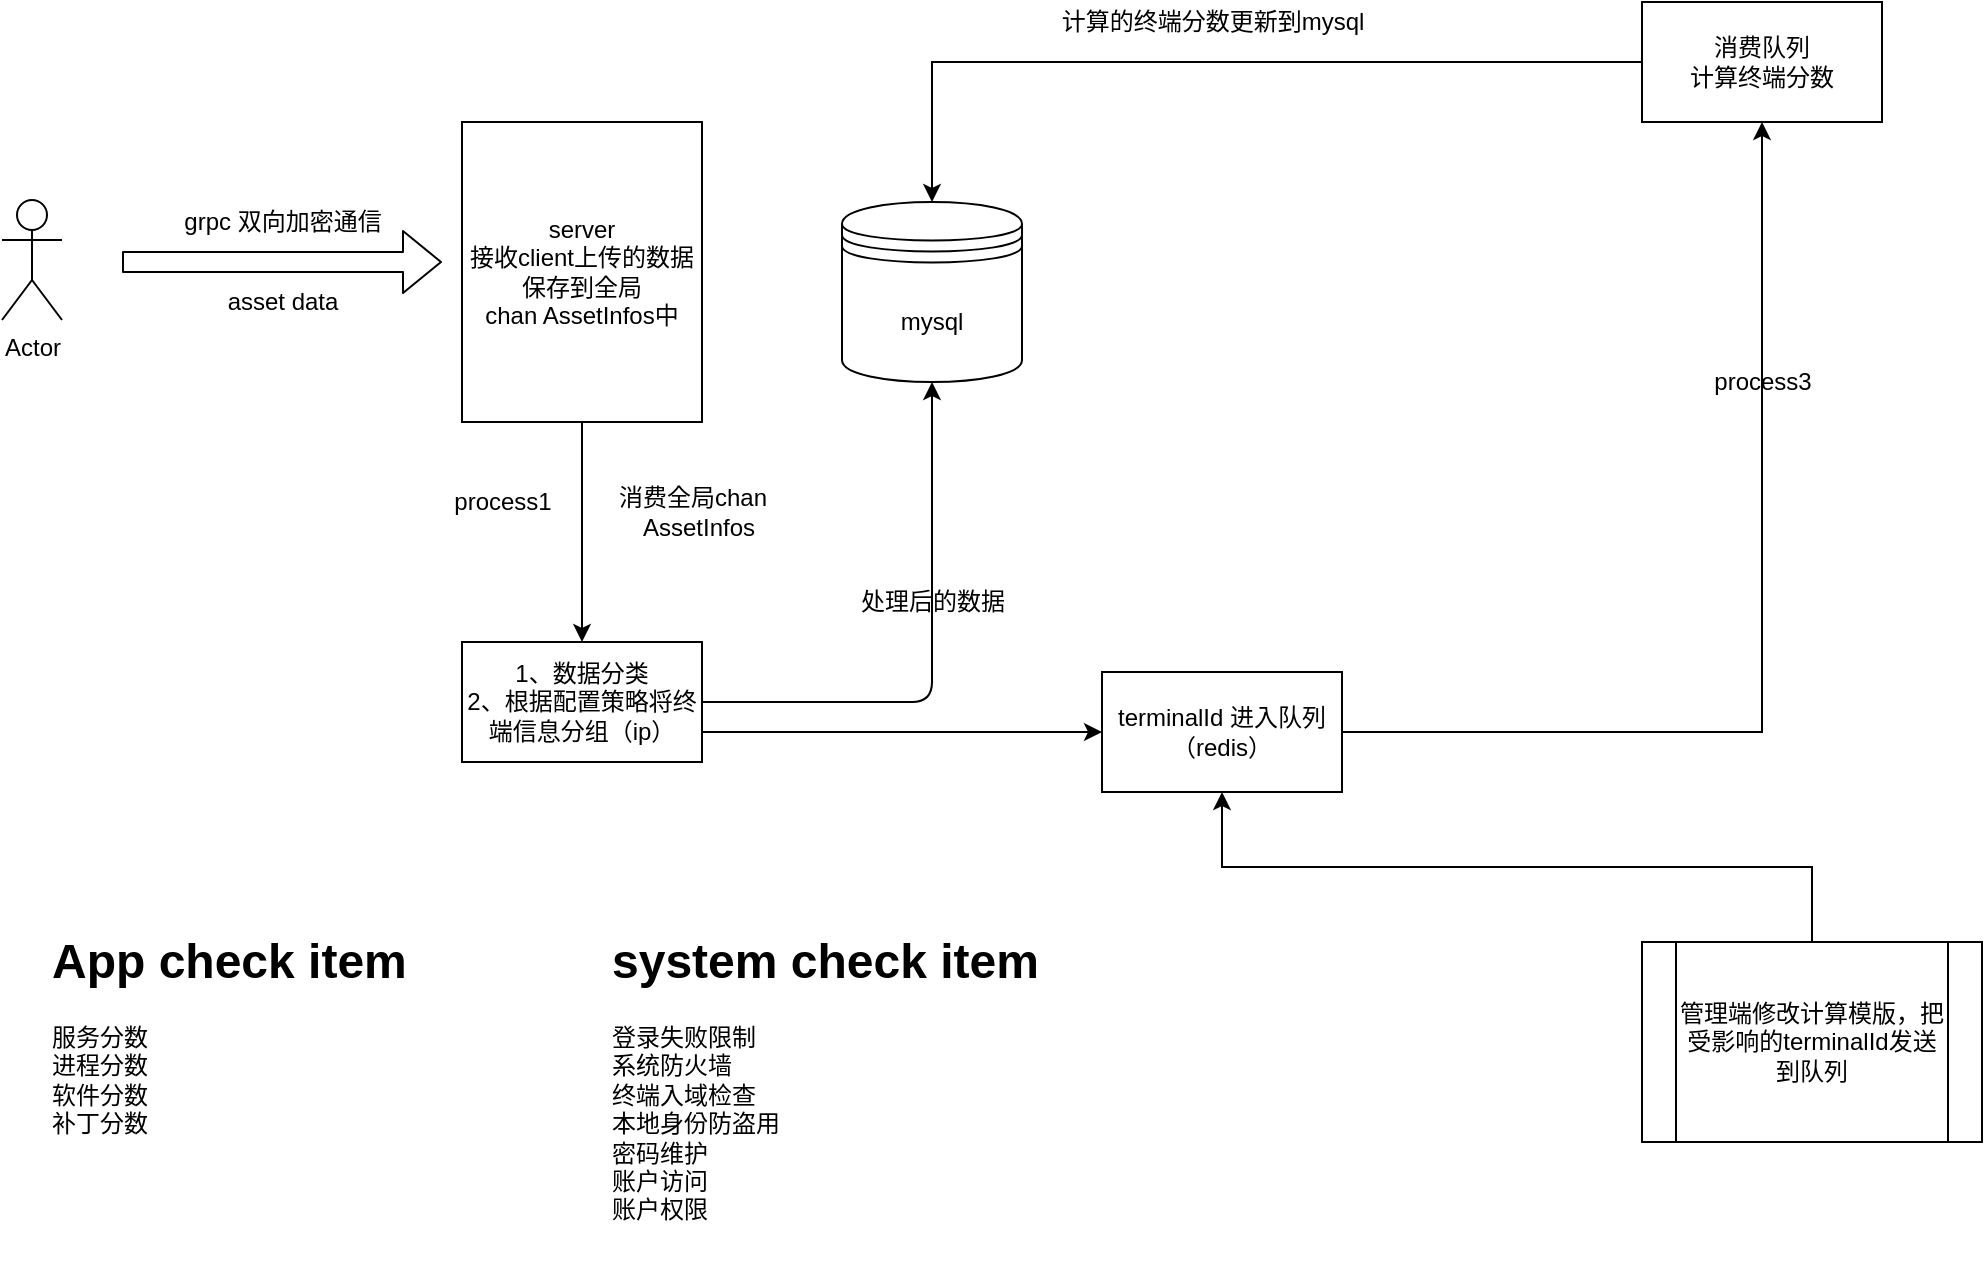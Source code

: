 <mxfile version="14.2.5" type="github">
  <diagram id="ANDMtuSRa9tyDsQReYJo" name="第 1 页">
    <mxGraphModel dx="1426" dy="664" grid="1" gridSize="10" guides="1" tooltips="1" connect="1" arrows="1" fold="1" page="1" pageScale="1" pageWidth="827" pageHeight="1169" math="0" shadow="0">
      <root>
        <mxCell id="0" />
        <mxCell id="1" parent="0" />
        <mxCell id="5x3sF--MCuPwuHfUQVIT-1" value="Actor" style="shape=umlActor;verticalLabelPosition=bottom;verticalAlign=top;html=1;outlineConnect=0;" parent="1" vertex="1">
          <mxGeometry x="20" y="349" width="30" height="60" as="geometry" />
        </mxCell>
        <mxCell id="5x3sF--MCuPwuHfUQVIT-2" value="" style="shape=flexArrow;endArrow=classic;html=1;" parent="1" edge="1">
          <mxGeometry width="50" height="50" relative="1" as="geometry">
            <mxPoint x="80" y="380" as="sourcePoint" />
            <mxPoint x="240" y="380" as="targetPoint" />
          </mxGeometry>
        </mxCell>
        <mxCell id="5x3sF--MCuPwuHfUQVIT-3" value="grpc 双向加密通信" style="text;html=1;align=center;verticalAlign=middle;resizable=0;points=[];autosize=1;" parent="1" vertex="1">
          <mxGeometry x="105" y="350" width="110" height="20" as="geometry" />
        </mxCell>
        <mxCell id="5x3sF--MCuPwuHfUQVIT-4" value="asset data" style="text;html=1;align=center;verticalAlign=middle;resizable=0;points=[];autosize=1;" parent="1" vertex="1">
          <mxGeometry x="125" y="390" width="70" height="20" as="geometry" />
        </mxCell>
        <mxCell id="5x3sF--MCuPwuHfUQVIT-19" style="edgeStyle=orthogonalEdgeStyle;rounded=0;orthogonalLoop=1;jettySize=auto;html=1;entryX=0.5;entryY=0;entryDx=0;entryDy=0;" parent="1" source="5x3sF--MCuPwuHfUQVIT-5" target="5x3sF--MCuPwuHfUQVIT-9" edge="1">
          <mxGeometry relative="1" as="geometry" />
        </mxCell>
        <mxCell id="5x3sF--MCuPwuHfUQVIT-5" value="server&lt;br&gt;接收client上传的数据保存到全局&lt;br&gt;chan AssetInfos中" style="rounded=0;whiteSpace=wrap;html=1;" parent="1" vertex="1">
          <mxGeometry x="250" y="310" width="120" height="150" as="geometry" />
        </mxCell>
        <mxCell id="5x3sF--MCuPwuHfUQVIT-7" value="process1" style="text;html=1;align=center;verticalAlign=middle;resizable=0;points=[];autosize=1;" parent="1" vertex="1">
          <mxGeometry x="240" y="490" width="60" height="20" as="geometry" />
        </mxCell>
        <mxCell id="5x3sF--MCuPwuHfUQVIT-8" value="消费全局chan&lt;br&gt;&amp;nbsp; AssetInfos" style="text;html=1;align=center;verticalAlign=middle;resizable=0;points=[];autosize=1;" parent="1" vertex="1">
          <mxGeometry x="320" y="490" width="90" height="30" as="geometry" />
        </mxCell>
        <mxCell id="fMLfqXPPlGJcmEVVMnm3-1" style="edgeStyle=orthogonalEdgeStyle;rounded=0;orthogonalLoop=1;jettySize=auto;html=1;exitX=1;exitY=0.75;exitDx=0;exitDy=0;" edge="1" parent="1" source="5x3sF--MCuPwuHfUQVIT-9" target="fMLfqXPPlGJcmEVVMnm3-2">
          <mxGeometry relative="1" as="geometry">
            <mxPoint x="630" y="615" as="targetPoint" />
          </mxGeometry>
        </mxCell>
        <mxCell id="5x3sF--MCuPwuHfUQVIT-9" value="1、数据分类&lt;br&gt;2、根据配置策略将终端信息分组（ip）" style="rounded=0;whiteSpace=wrap;html=1;" parent="1" vertex="1">
          <mxGeometry x="250" y="570" width="120" height="60" as="geometry" />
        </mxCell>
        <mxCell id="5x3sF--MCuPwuHfUQVIT-11" value="mysql" style="shape=datastore;whiteSpace=wrap;html=1;" parent="1" vertex="1">
          <mxGeometry x="440" y="350" width="90" height="90" as="geometry" />
        </mxCell>
        <mxCell id="5x3sF--MCuPwuHfUQVIT-12" value="" style="endArrow=classic;html=1;exitX=1;exitY=0.5;exitDx=0;exitDy=0;entryX=0.5;entryY=1;entryDx=0;entryDy=0;" parent="1" source="5x3sF--MCuPwuHfUQVIT-9" target="5x3sF--MCuPwuHfUQVIT-11" edge="1">
          <mxGeometry width="50" height="50" relative="1" as="geometry">
            <mxPoint x="407" y="535" as="sourcePoint" />
            <mxPoint x="457" y="485" as="targetPoint" />
            <Array as="points">
              <mxPoint x="485" y="600" />
            </Array>
          </mxGeometry>
        </mxCell>
        <mxCell id="5x3sF--MCuPwuHfUQVIT-13" value="处理后的数据" style="text;html=1;align=center;verticalAlign=middle;resizable=0;points=[];autosize=1;" parent="1" vertex="1">
          <mxGeometry x="440" y="540" width="90" height="20" as="geometry" />
        </mxCell>
        <mxCell id="5x3sF--MCuPwuHfUQVIT-23" style="edgeStyle=orthogonalEdgeStyle;rounded=0;orthogonalLoop=1;jettySize=auto;html=1;exitX=1;exitY=0.5;exitDx=0;exitDy=0;entryX=0.5;entryY=1;entryDx=0;entryDy=0;" parent="1" source="fMLfqXPPlGJcmEVVMnm3-2" target="5x3sF--MCuPwuHfUQVIT-22" edge="1">
          <mxGeometry relative="1" as="geometry">
            <mxPoint x="849.75" y="490" as="sourcePoint" />
          </mxGeometry>
        </mxCell>
        <mxCell id="5x3sF--MCuPwuHfUQVIT-25" style="edgeStyle=orthogonalEdgeStyle;rounded=0;orthogonalLoop=1;jettySize=auto;html=1;exitX=0;exitY=0.5;exitDx=0;exitDy=0;entryX=0.5;entryY=0;entryDx=0;entryDy=0;" parent="1" source="5x3sF--MCuPwuHfUQVIT-22" target="5x3sF--MCuPwuHfUQVIT-11" edge="1">
          <mxGeometry relative="1" as="geometry" />
        </mxCell>
        <mxCell id="5x3sF--MCuPwuHfUQVIT-22" value="消费队列&lt;br&gt;计算终端分数" style="rounded=0;whiteSpace=wrap;html=1;" parent="1" vertex="1">
          <mxGeometry x="840" y="250" width="120" height="60" as="geometry" />
        </mxCell>
        <mxCell id="5x3sF--MCuPwuHfUQVIT-24" value="process3" style="text;html=1;align=center;verticalAlign=middle;resizable=0;points=[];autosize=1;" parent="1" vertex="1">
          <mxGeometry x="870" y="430" width="60" height="20" as="geometry" />
        </mxCell>
        <mxCell id="5x3sF--MCuPwuHfUQVIT-26" value="计算的终端分数更新到mysql" style="text;html=1;align=center;verticalAlign=middle;resizable=0;points=[];autosize=1;" parent="1" vertex="1">
          <mxGeometry x="540" y="250" width="170" height="20" as="geometry" />
        </mxCell>
        <mxCell id="5x3sF--MCuPwuHfUQVIT-29" value="&lt;h1&gt;App check item&lt;/h1&gt;&lt;div&gt;服务分数&lt;/div&gt;&lt;div&gt;进程分数&lt;/div&gt;&lt;div&gt;软件分数&lt;/div&gt;&lt;div&gt;补丁分数&lt;/div&gt;&lt;div&gt;&lt;br&gt;&lt;/div&gt;" style="text;html=1;strokeColor=none;fillColor=none;spacing=5;spacingTop=-20;whiteSpace=wrap;overflow=hidden;rounded=0;" parent="1" vertex="1">
          <mxGeometry x="40" y="710" width="210" height="120" as="geometry" />
        </mxCell>
        <mxCell id="5x3sF--MCuPwuHfUQVIT-31" value="&lt;h1&gt;system check item&lt;/h1&gt;&lt;div&gt;登录失败限制&lt;/div&gt;&lt;div&gt;系统防火墙&lt;/div&gt;&lt;div&gt;终端入域检查&lt;/div&gt;&lt;div&gt;本地身份防盗用&lt;/div&gt;&lt;div&gt;密码维护&lt;/div&gt;&lt;div&gt;账户访问&lt;/div&gt;&lt;div&gt;账户权限&lt;/div&gt;" style="text;html=1;strokeColor=none;fillColor=none;spacing=5;spacingTop=-20;whiteSpace=wrap;overflow=hidden;rounded=0;" parent="1" vertex="1">
          <mxGeometry x="320" y="710" width="240" height="170" as="geometry" />
        </mxCell>
        <mxCell id="fMLfqXPPlGJcmEVVMnm3-2" value="terminalId 进入队列&lt;br&gt;（redis）" style="rounded=0;whiteSpace=wrap;html=1;" vertex="1" parent="1">
          <mxGeometry x="570" y="585" width="120" height="60" as="geometry" />
        </mxCell>
        <mxCell id="fMLfqXPPlGJcmEVVMnm3-6" style="edgeStyle=orthogonalEdgeStyle;rounded=0;orthogonalLoop=1;jettySize=auto;html=1;exitX=0.5;exitY=0;exitDx=0;exitDy=0;entryX=0.5;entryY=1;entryDx=0;entryDy=0;" edge="1" parent="1" source="fMLfqXPPlGJcmEVVMnm3-4" target="fMLfqXPPlGJcmEVVMnm3-2">
          <mxGeometry relative="1" as="geometry" />
        </mxCell>
        <mxCell id="fMLfqXPPlGJcmEVVMnm3-4" value="管理端修改计算模版，把受影响的terminalId发送到队列" style="shape=process;whiteSpace=wrap;html=1;backgroundOutline=1;" vertex="1" parent="1">
          <mxGeometry x="840" y="720" width="170" height="100" as="geometry" />
        </mxCell>
      </root>
    </mxGraphModel>
  </diagram>
</mxfile>
